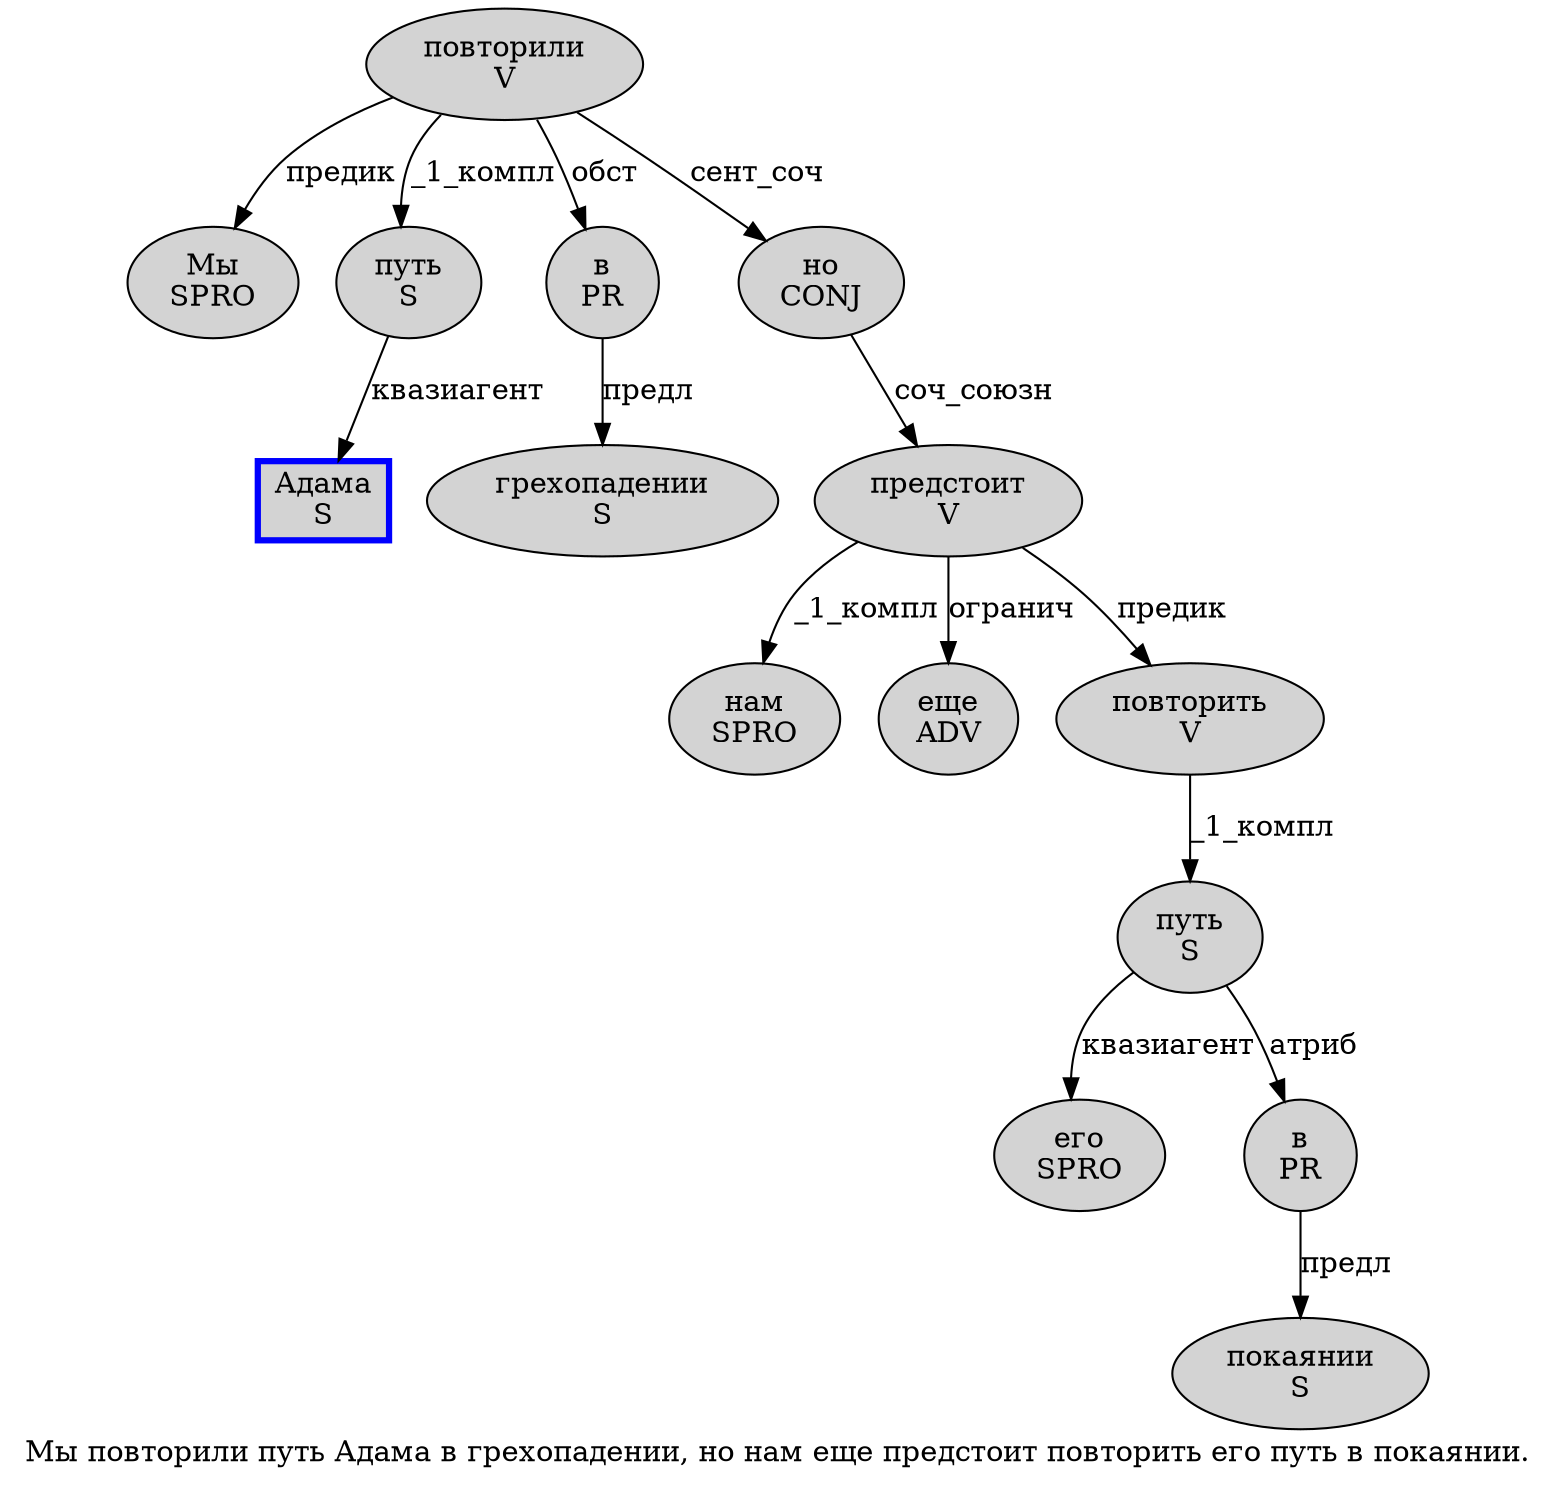 digraph SENTENCE_1072 {
	graph [label="Мы повторили путь Адама в грехопадении, но нам еще предстоит повторить его путь в покаянии."]
	node [style=filled]
		0 [label="Мы
SPRO" color="" fillcolor=lightgray penwidth=1 shape=ellipse]
		1 [label="повторили
V" color="" fillcolor=lightgray penwidth=1 shape=ellipse]
		2 [label="путь
S" color="" fillcolor=lightgray penwidth=1 shape=ellipse]
		3 [label="Адама
S" color=blue fillcolor=lightgray penwidth=3 shape=box]
		4 [label="в
PR" color="" fillcolor=lightgray penwidth=1 shape=ellipse]
		5 [label="грехопадении
S" color="" fillcolor=lightgray penwidth=1 shape=ellipse]
		7 [label="но
CONJ" color="" fillcolor=lightgray penwidth=1 shape=ellipse]
		8 [label="нам
SPRO" color="" fillcolor=lightgray penwidth=1 shape=ellipse]
		9 [label="еще
ADV" color="" fillcolor=lightgray penwidth=1 shape=ellipse]
		10 [label="предстоит
V" color="" fillcolor=lightgray penwidth=1 shape=ellipse]
		11 [label="повторить
V" color="" fillcolor=lightgray penwidth=1 shape=ellipse]
		12 [label="его
SPRO" color="" fillcolor=lightgray penwidth=1 shape=ellipse]
		13 [label="путь
S" color="" fillcolor=lightgray penwidth=1 shape=ellipse]
		14 [label="в
PR" color="" fillcolor=lightgray penwidth=1 shape=ellipse]
		15 [label="покаянии
S" color="" fillcolor=lightgray penwidth=1 shape=ellipse]
			10 -> 8 [label="_1_компл"]
			10 -> 9 [label="огранич"]
			10 -> 11 [label="предик"]
			4 -> 5 [label="предл"]
			1 -> 0 [label="предик"]
			1 -> 2 [label="_1_компл"]
			1 -> 4 [label="обст"]
			1 -> 7 [label="сент_соч"]
			2 -> 3 [label="квазиагент"]
			13 -> 12 [label="квазиагент"]
			13 -> 14 [label="атриб"]
			14 -> 15 [label="предл"]
			11 -> 13 [label="_1_компл"]
			7 -> 10 [label="соч_союзн"]
}